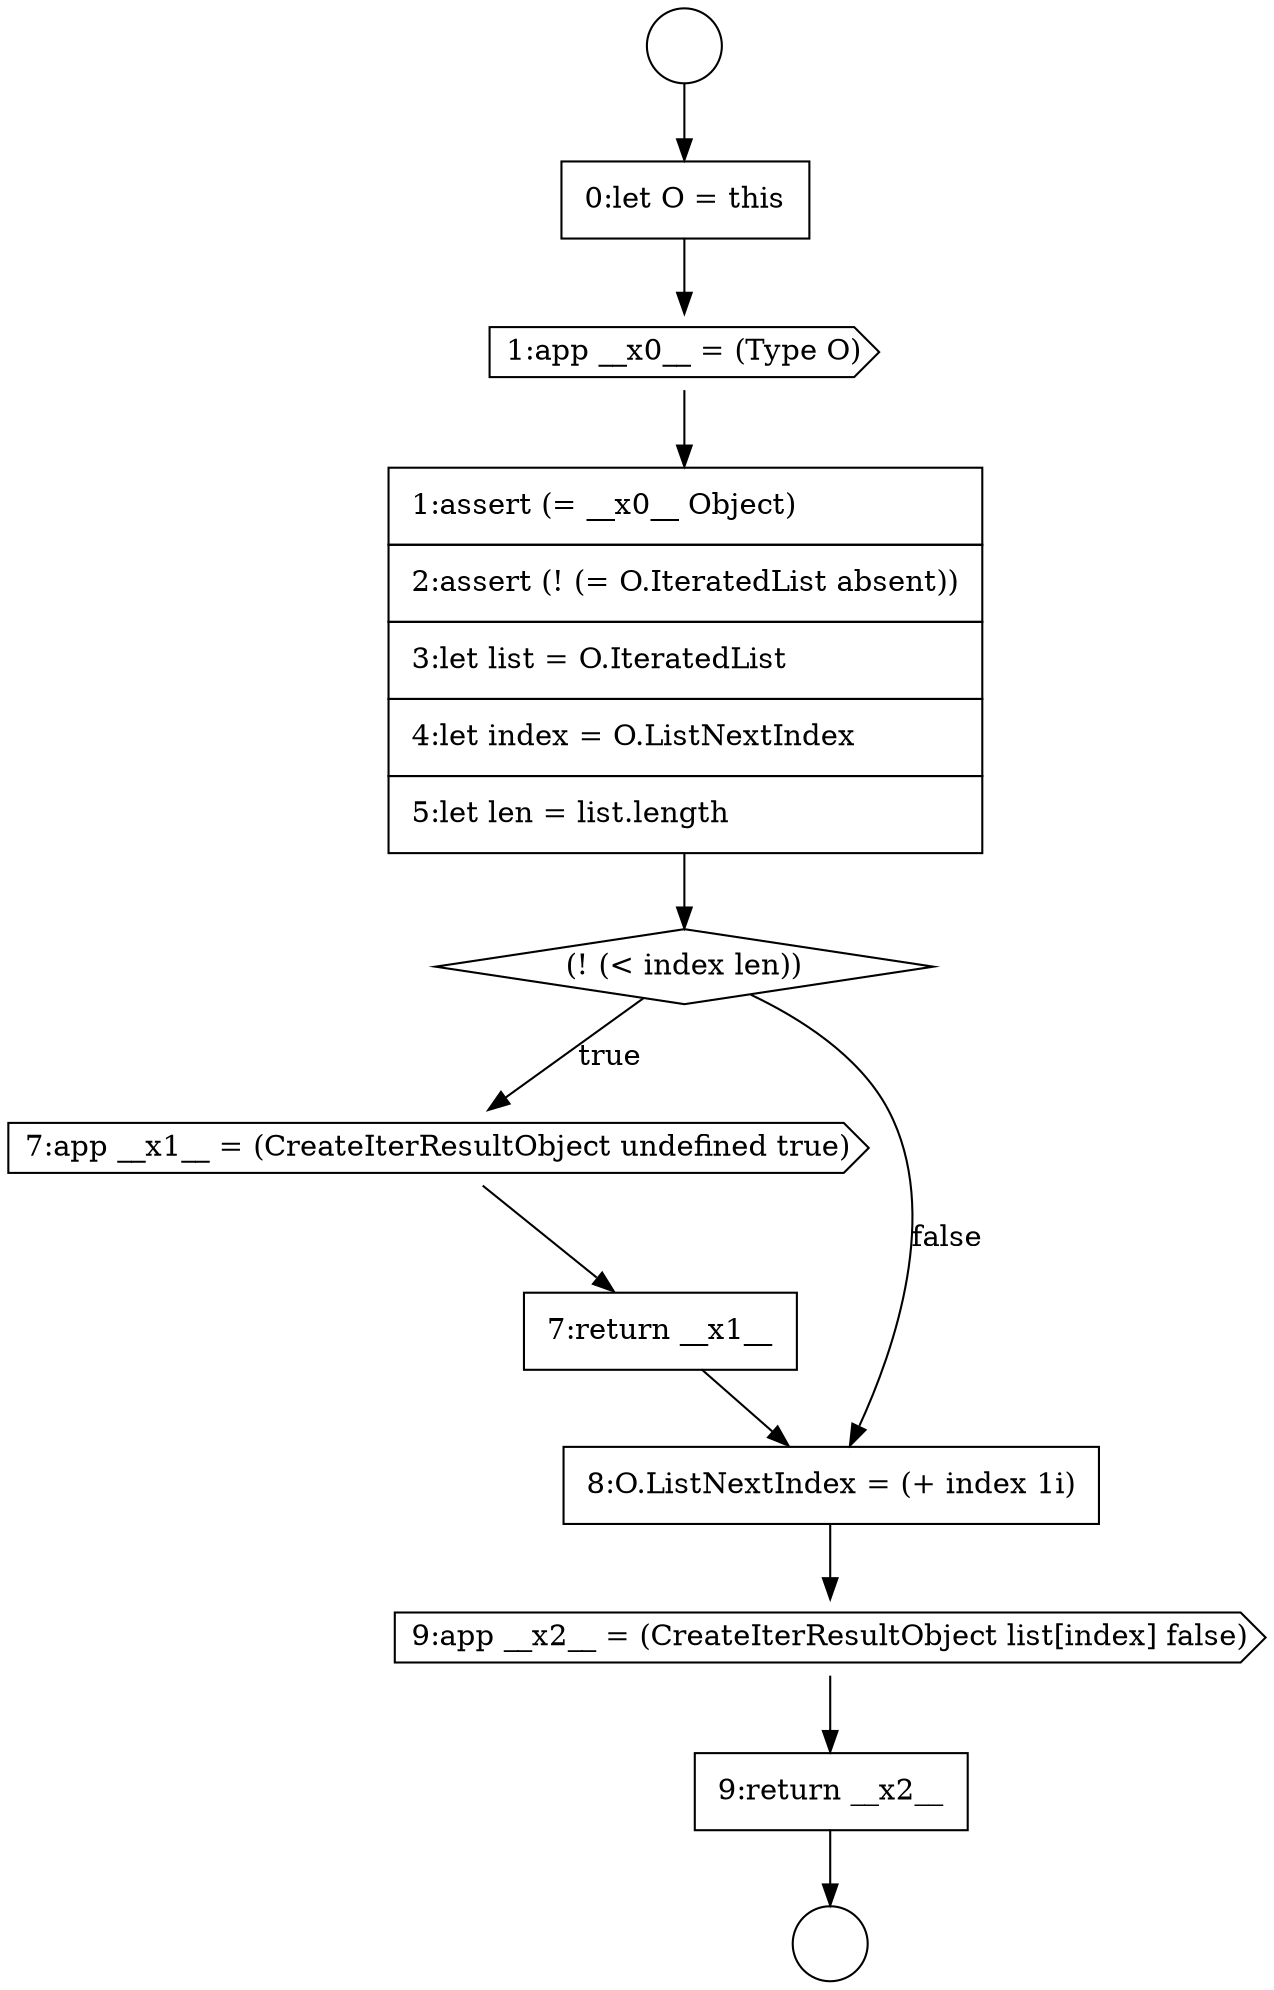 digraph {
  node1522 [shape=none, margin=0, label=<<font color="black">
    <table border="0" cellborder="1" cellspacing="0" cellpadding="10">
      <tr><td align="left">1:assert (= __x0__ Object)</td></tr>
      <tr><td align="left">2:assert (! (= O.IteratedList absent))</td></tr>
      <tr><td align="left">3:let list = O.IteratedList</td></tr>
      <tr><td align="left">4:let index = O.ListNextIndex</td></tr>
      <tr><td align="left">5:let len = list.length</td></tr>
    </table>
  </font>> color="black" fillcolor="white" style=filled]
  node1518 [shape=circle label=" " color="black" fillcolor="white" style=filled]
  node1519 [shape=circle label=" " color="black" fillcolor="white" style=filled]
  node1525 [shape=none, margin=0, label=<<font color="black">
    <table border="0" cellborder="1" cellspacing="0" cellpadding="10">
      <tr><td align="left">7:return __x1__</td></tr>
    </table>
  </font>> color="black" fillcolor="white" style=filled]
  node1520 [shape=none, margin=0, label=<<font color="black">
    <table border="0" cellborder="1" cellspacing="0" cellpadding="10">
      <tr><td align="left">0:let O = this</td></tr>
    </table>
  </font>> color="black" fillcolor="white" style=filled]
  node1524 [shape=cds, label=<<font color="black">7:app __x1__ = (CreateIterResultObject undefined true)</font>> color="black" fillcolor="white" style=filled]
  node1528 [shape=none, margin=0, label=<<font color="black">
    <table border="0" cellborder="1" cellspacing="0" cellpadding="10">
      <tr><td align="left">9:return __x2__</td></tr>
    </table>
  </font>> color="black" fillcolor="white" style=filled]
  node1523 [shape=diamond, label=<<font color="black">(! (&lt; index len))</font>> color="black" fillcolor="white" style=filled]
  node1527 [shape=cds, label=<<font color="black">9:app __x2__ = (CreateIterResultObject list[index] false)</font>> color="black" fillcolor="white" style=filled]
  node1526 [shape=none, margin=0, label=<<font color="black">
    <table border="0" cellborder="1" cellspacing="0" cellpadding="10">
      <tr><td align="left">8:O.ListNextIndex = (+ index 1i)</td></tr>
    </table>
  </font>> color="black" fillcolor="white" style=filled]
  node1521 [shape=cds, label=<<font color="black">1:app __x0__ = (Type O)</font>> color="black" fillcolor="white" style=filled]
  node1525 -> node1526 [ color="black"]
  node1527 -> node1528 [ color="black"]
  node1524 -> node1525 [ color="black"]
  node1518 -> node1520 [ color="black"]
  node1522 -> node1523 [ color="black"]
  node1520 -> node1521 [ color="black"]
  node1528 -> node1519 [ color="black"]
  node1521 -> node1522 [ color="black"]
  node1523 -> node1524 [label=<<font color="black">true</font>> color="black"]
  node1523 -> node1526 [label=<<font color="black">false</font>> color="black"]
  node1526 -> node1527 [ color="black"]
}
